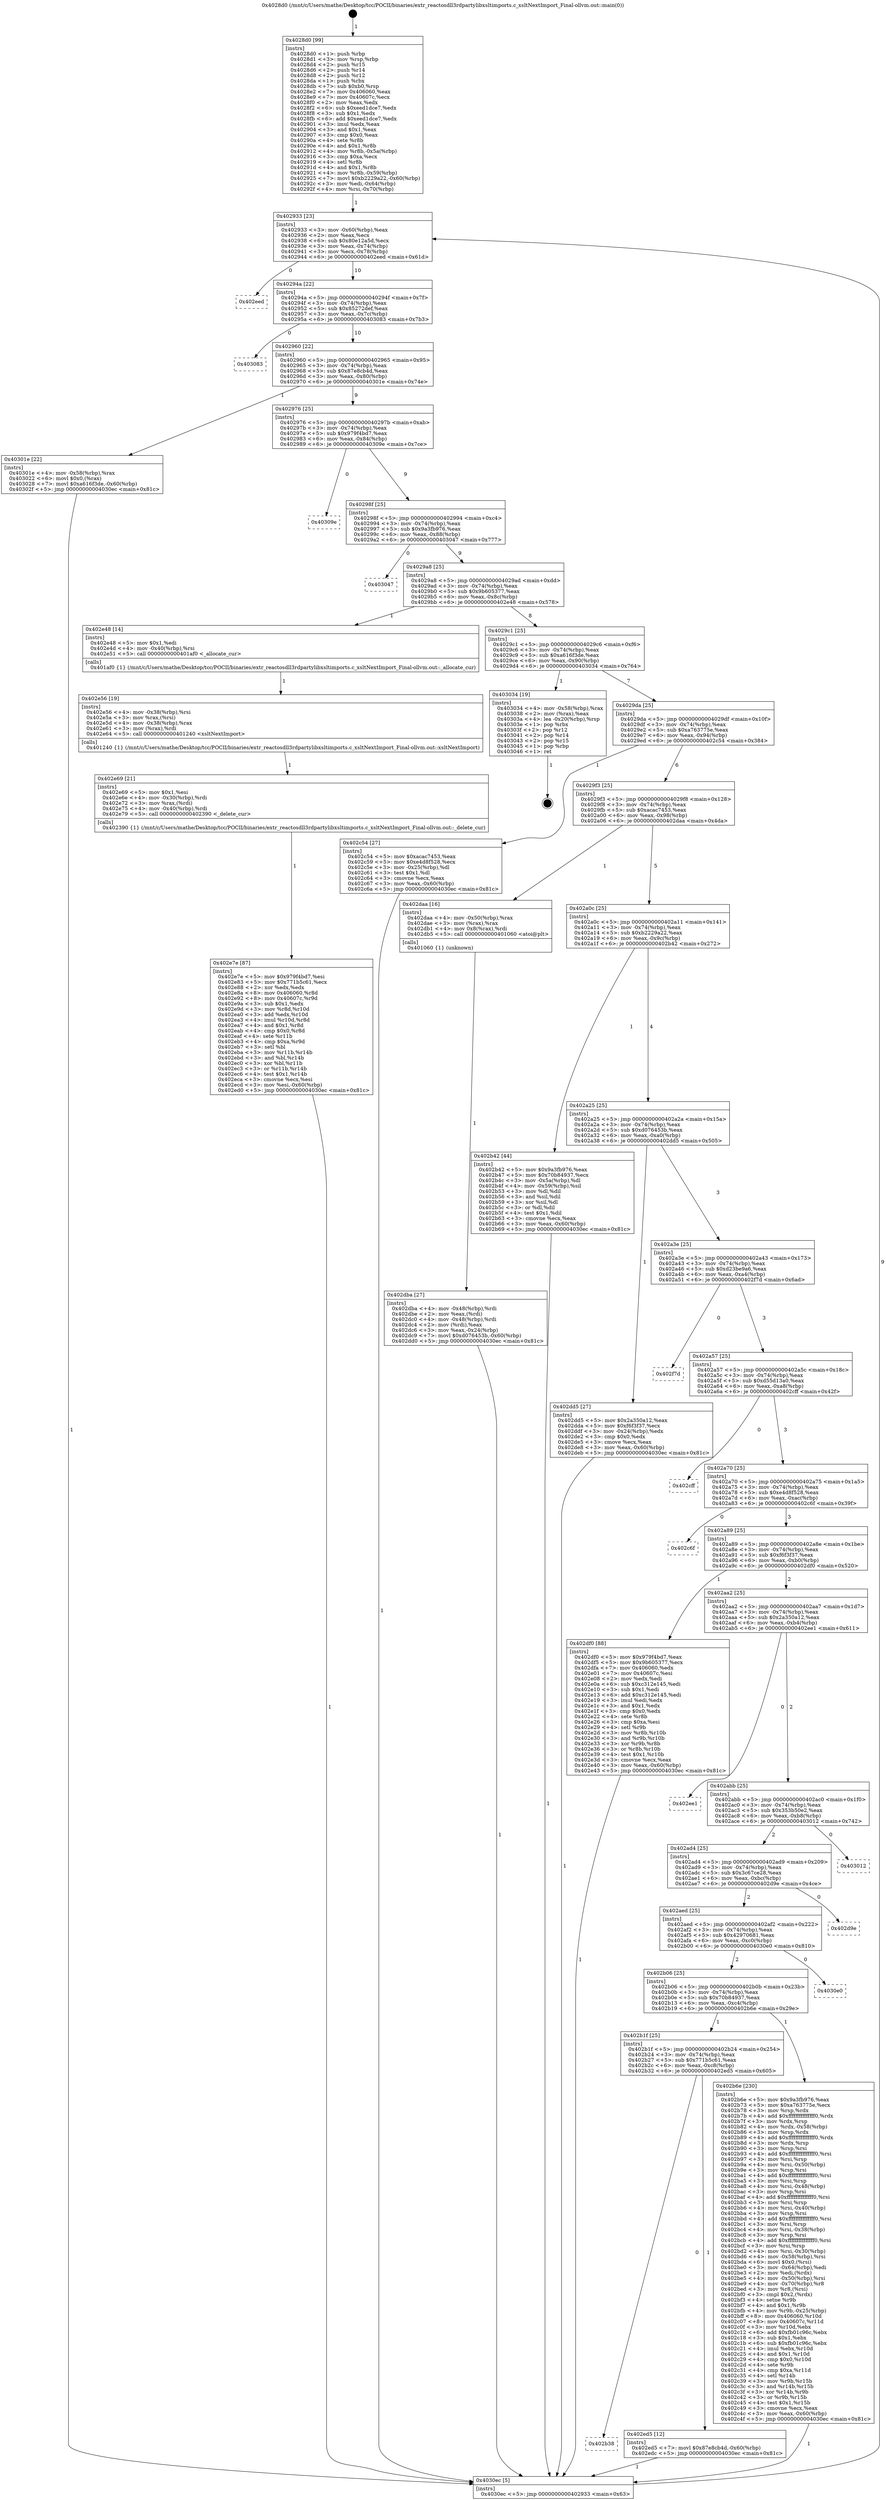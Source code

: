 digraph "0x4028d0" {
  label = "0x4028d0 (/mnt/c/Users/mathe/Desktop/tcc/POCII/binaries/extr_reactosdll3rdpartylibxsltimports.c_xsltNextImport_Final-ollvm.out::main(0))"
  labelloc = "t"
  node[shape=record]

  Entry [label="",width=0.3,height=0.3,shape=circle,fillcolor=black,style=filled]
  "0x402933" [label="{
     0x402933 [23]\l
     | [instrs]\l
     &nbsp;&nbsp;0x402933 \<+3\>: mov -0x60(%rbp),%eax\l
     &nbsp;&nbsp;0x402936 \<+2\>: mov %eax,%ecx\l
     &nbsp;&nbsp;0x402938 \<+6\>: sub $0x80e12a5d,%ecx\l
     &nbsp;&nbsp;0x40293e \<+3\>: mov %eax,-0x74(%rbp)\l
     &nbsp;&nbsp;0x402941 \<+3\>: mov %ecx,-0x78(%rbp)\l
     &nbsp;&nbsp;0x402944 \<+6\>: je 0000000000402eed \<main+0x61d\>\l
  }"]
  "0x402eed" [label="{
     0x402eed\l
  }", style=dashed]
  "0x40294a" [label="{
     0x40294a [22]\l
     | [instrs]\l
     &nbsp;&nbsp;0x40294a \<+5\>: jmp 000000000040294f \<main+0x7f\>\l
     &nbsp;&nbsp;0x40294f \<+3\>: mov -0x74(%rbp),%eax\l
     &nbsp;&nbsp;0x402952 \<+5\>: sub $0x85272def,%eax\l
     &nbsp;&nbsp;0x402957 \<+3\>: mov %eax,-0x7c(%rbp)\l
     &nbsp;&nbsp;0x40295a \<+6\>: je 0000000000403083 \<main+0x7b3\>\l
  }"]
  Exit [label="",width=0.3,height=0.3,shape=circle,fillcolor=black,style=filled,peripheries=2]
  "0x403083" [label="{
     0x403083\l
  }", style=dashed]
  "0x402960" [label="{
     0x402960 [22]\l
     | [instrs]\l
     &nbsp;&nbsp;0x402960 \<+5\>: jmp 0000000000402965 \<main+0x95\>\l
     &nbsp;&nbsp;0x402965 \<+3\>: mov -0x74(%rbp),%eax\l
     &nbsp;&nbsp;0x402968 \<+5\>: sub $0x87e8cb4d,%eax\l
     &nbsp;&nbsp;0x40296d \<+3\>: mov %eax,-0x80(%rbp)\l
     &nbsp;&nbsp;0x402970 \<+6\>: je 000000000040301e \<main+0x74e\>\l
  }"]
  "0x402b38" [label="{
     0x402b38\l
  }", style=dashed]
  "0x40301e" [label="{
     0x40301e [22]\l
     | [instrs]\l
     &nbsp;&nbsp;0x40301e \<+4\>: mov -0x58(%rbp),%rax\l
     &nbsp;&nbsp;0x403022 \<+6\>: movl $0x0,(%rax)\l
     &nbsp;&nbsp;0x403028 \<+7\>: movl $0xa616f3de,-0x60(%rbp)\l
     &nbsp;&nbsp;0x40302f \<+5\>: jmp 00000000004030ec \<main+0x81c\>\l
  }"]
  "0x402976" [label="{
     0x402976 [25]\l
     | [instrs]\l
     &nbsp;&nbsp;0x402976 \<+5\>: jmp 000000000040297b \<main+0xab\>\l
     &nbsp;&nbsp;0x40297b \<+3\>: mov -0x74(%rbp),%eax\l
     &nbsp;&nbsp;0x40297e \<+5\>: sub $0x979f4bd7,%eax\l
     &nbsp;&nbsp;0x402983 \<+6\>: mov %eax,-0x84(%rbp)\l
     &nbsp;&nbsp;0x402989 \<+6\>: je 000000000040309e \<main+0x7ce\>\l
  }"]
  "0x402ed5" [label="{
     0x402ed5 [12]\l
     | [instrs]\l
     &nbsp;&nbsp;0x402ed5 \<+7\>: movl $0x87e8cb4d,-0x60(%rbp)\l
     &nbsp;&nbsp;0x402edc \<+5\>: jmp 00000000004030ec \<main+0x81c\>\l
  }"]
  "0x40309e" [label="{
     0x40309e\l
  }", style=dashed]
  "0x40298f" [label="{
     0x40298f [25]\l
     | [instrs]\l
     &nbsp;&nbsp;0x40298f \<+5\>: jmp 0000000000402994 \<main+0xc4\>\l
     &nbsp;&nbsp;0x402994 \<+3\>: mov -0x74(%rbp),%eax\l
     &nbsp;&nbsp;0x402997 \<+5\>: sub $0x9a3fb976,%eax\l
     &nbsp;&nbsp;0x40299c \<+6\>: mov %eax,-0x88(%rbp)\l
     &nbsp;&nbsp;0x4029a2 \<+6\>: je 0000000000403047 \<main+0x777\>\l
  }"]
  "0x402e7e" [label="{
     0x402e7e [87]\l
     | [instrs]\l
     &nbsp;&nbsp;0x402e7e \<+5\>: mov $0x979f4bd7,%esi\l
     &nbsp;&nbsp;0x402e83 \<+5\>: mov $0x771b5c61,%ecx\l
     &nbsp;&nbsp;0x402e88 \<+2\>: xor %edx,%edx\l
     &nbsp;&nbsp;0x402e8a \<+8\>: mov 0x406060,%r8d\l
     &nbsp;&nbsp;0x402e92 \<+8\>: mov 0x40607c,%r9d\l
     &nbsp;&nbsp;0x402e9a \<+3\>: sub $0x1,%edx\l
     &nbsp;&nbsp;0x402e9d \<+3\>: mov %r8d,%r10d\l
     &nbsp;&nbsp;0x402ea0 \<+3\>: add %edx,%r10d\l
     &nbsp;&nbsp;0x402ea3 \<+4\>: imul %r10d,%r8d\l
     &nbsp;&nbsp;0x402ea7 \<+4\>: and $0x1,%r8d\l
     &nbsp;&nbsp;0x402eab \<+4\>: cmp $0x0,%r8d\l
     &nbsp;&nbsp;0x402eaf \<+4\>: sete %r11b\l
     &nbsp;&nbsp;0x402eb3 \<+4\>: cmp $0xa,%r9d\l
     &nbsp;&nbsp;0x402eb7 \<+3\>: setl %bl\l
     &nbsp;&nbsp;0x402eba \<+3\>: mov %r11b,%r14b\l
     &nbsp;&nbsp;0x402ebd \<+3\>: and %bl,%r14b\l
     &nbsp;&nbsp;0x402ec0 \<+3\>: xor %bl,%r11b\l
     &nbsp;&nbsp;0x402ec3 \<+3\>: or %r11b,%r14b\l
     &nbsp;&nbsp;0x402ec6 \<+4\>: test $0x1,%r14b\l
     &nbsp;&nbsp;0x402eca \<+3\>: cmovne %ecx,%esi\l
     &nbsp;&nbsp;0x402ecd \<+3\>: mov %esi,-0x60(%rbp)\l
     &nbsp;&nbsp;0x402ed0 \<+5\>: jmp 00000000004030ec \<main+0x81c\>\l
  }"]
  "0x403047" [label="{
     0x403047\l
  }", style=dashed]
  "0x4029a8" [label="{
     0x4029a8 [25]\l
     | [instrs]\l
     &nbsp;&nbsp;0x4029a8 \<+5\>: jmp 00000000004029ad \<main+0xdd\>\l
     &nbsp;&nbsp;0x4029ad \<+3\>: mov -0x74(%rbp),%eax\l
     &nbsp;&nbsp;0x4029b0 \<+5\>: sub $0x9b605377,%eax\l
     &nbsp;&nbsp;0x4029b5 \<+6\>: mov %eax,-0x8c(%rbp)\l
     &nbsp;&nbsp;0x4029bb \<+6\>: je 0000000000402e48 \<main+0x578\>\l
  }"]
  "0x402e69" [label="{
     0x402e69 [21]\l
     | [instrs]\l
     &nbsp;&nbsp;0x402e69 \<+5\>: mov $0x1,%esi\l
     &nbsp;&nbsp;0x402e6e \<+4\>: mov -0x30(%rbp),%rdi\l
     &nbsp;&nbsp;0x402e72 \<+3\>: mov %rax,(%rdi)\l
     &nbsp;&nbsp;0x402e75 \<+4\>: mov -0x40(%rbp),%rdi\l
     &nbsp;&nbsp;0x402e79 \<+5\>: call 0000000000402390 \<_delete_cur\>\l
     | [calls]\l
     &nbsp;&nbsp;0x402390 \{1\} (/mnt/c/Users/mathe/Desktop/tcc/POCII/binaries/extr_reactosdll3rdpartylibxsltimports.c_xsltNextImport_Final-ollvm.out::_delete_cur)\l
  }"]
  "0x402e48" [label="{
     0x402e48 [14]\l
     | [instrs]\l
     &nbsp;&nbsp;0x402e48 \<+5\>: mov $0x1,%edi\l
     &nbsp;&nbsp;0x402e4d \<+4\>: mov -0x40(%rbp),%rsi\l
     &nbsp;&nbsp;0x402e51 \<+5\>: call 0000000000401af0 \<_allocate_cur\>\l
     | [calls]\l
     &nbsp;&nbsp;0x401af0 \{1\} (/mnt/c/Users/mathe/Desktop/tcc/POCII/binaries/extr_reactosdll3rdpartylibxsltimports.c_xsltNextImport_Final-ollvm.out::_allocate_cur)\l
  }"]
  "0x4029c1" [label="{
     0x4029c1 [25]\l
     | [instrs]\l
     &nbsp;&nbsp;0x4029c1 \<+5\>: jmp 00000000004029c6 \<main+0xf6\>\l
     &nbsp;&nbsp;0x4029c6 \<+3\>: mov -0x74(%rbp),%eax\l
     &nbsp;&nbsp;0x4029c9 \<+5\>: sub $0xa616f3de,%eax\l
     &nbsp;&nbsp;0x4029ce \<+6\>: mov %eax,-0x90(%rbp)\l
     &nbsp;&nbsp;0x4029d4 \<+6\>: je 0000000000403034 \<main+0x764\>\l
  }"]
  "0x402e56" [label="{
     0x402e56 [19]\l
     | [instrs]\l
     &nbsp;&nbsp;0x402e56 \<+4\>: mov -0x38(%rbp),%rsi\l
     &nbsp;&nbsp;0x402e5a \<+3\>: mov %rax,(%rsi)\l
     &nbsp;&nbsp;0x402e5d \<+4\>: mov -0x38(%rbp),%rax\l
     &nbsp;&nbsp;0x402e61 \<+3\>: mov (%rax),%rdi\l
     &nbsp;&nbsp;0x402e64 \<+5\>: call 0000000000401240 \<xsltNextImport\>\l
     | [calls]\l
     &nbsp;&nbsp;0x401240 \{1\} (/mnt/c/Users/mathe/Desktop/tcc/POCII/binaries/extr_reactosdll3rdpartylibxsltimports.c_xsltNextImport_Final-ollvm.out::xsltNextImport)\l
  }"]
  "0x403034" [label="{
     0x403034 [19]\l
     | [instrs]\l
     &nbsp;&nbsp;0x403034 \<+4\>: mov -0x58(%rbp),%rax\l
     &nbsp;&nbsp;0x403038 \<+2\>: mov (%rax),%eax\l
     &nbsp;&nbsp;0x40303a \<+4\>: lea -0x20(%rbp),%rsp\l
     &nbsp;&nbsp;0x40303e \<+1\>: pop %rbx\l
     &nbsp;&nbsp;0x40303f \<+2\>: pop %r12\l
     &nbsp;&nbsp;0x403041 \<+2\>: pop %r14\l
     &nbsp;&nbsp;0x403043 \<+2\>: pop %r15\l
     &nbsp;&nbsp;0x403045 \<+1\>: pop %rbp\l
     &nbsp;&nbsp;0x403046 \<+1\>: ret\l
  }"]
  "0x4029da" [label="{
     0x4029da [25]\l
     | [instrs]\l
     &nbsp;&nbsp;0x4029da \<+5\>: jmp 00000000004029df \<main+0x10f\>\l
     &nbsp;&nbsp;0x4029df \<+3\>: mov -0x74(%rbp),%eax\l
     &nbsp;&nbsp;0x4029e2 \<+5\>: sub $0xa763775e,%eax\l
     &nbsp;&nbsp;0x4029e7 \<+6\>: mov %eax,-0x94(%rbp)\l
     &nbsp;&nbsp;0x4029ed \<+6\>: je 0000000000402c54 \<main+0x384\>\l
  }"]
  "0x402dba" [label="{
     0x402dba [27]\l
     | [instrs]\l
     &nbsp;&nbsp;0x402dba \<+4\>: mov -0x48(%rbp),%rdi\l
     &nbsp;&nbsp;0x402dbe \<+2\>: mov %eax,(%rdi)\l
     &nbsp;&nbsp;0x402dc0 \<+4\>: mov -0x48(%rbp),%rdi\l
     &nbsp;&nbsp;0x402dc4 \<+2\>: mov (%rdi),%eax\l
     &nbsp;&nbsp;0x402dc6 \<+3\>: mov %eax,-0x24(%rbp)\l
     &nbsp;&nbsp;0x402dc9 \<+7\>: movl $0xd076453b,-0x60(%rbp)\l
     &nbsp;&nbsp;0x402dd0 \<+5\>: jmp 00000000004030ec \<main+0x81c\>\l
  }"]
  "0x402c54" [label="{
     0x402c54 [27]\l
     | [instrs]\l
     &nbsp;&nbsp;0x402c54 \<+5\>: mov $0xacac7453,%eax\l
     &nbsp;&nbsp;0x402c59 \<+5\>: mov $0xe4d8f528,%ecx\l
     &nbsp;&nbsp;0x402c5e \<+3\>: mov -0x25(%rbp),%dl\l
     &nbsp;&nbsp;0x402c61 \<+3\>: test $0x1,%dl\l
     &nbsp;&nbsp;0x402c64 \<+3\>: cmovne %ecx,%eax\l
     &nbsp;&nbsp;0x402c67 \<+3\>: mov %eax,-0x60(%rbp)\l
     &nbsp;&nbsp;0x402c6a \<+5\>: jmp 00000000004030ec \<main+0x81c\>\l
  }"]
  "0x4029f3" [label="{
     0x4029f3 [25]\l
     | [instrs]\l
     &nbsp;&nbsp;0x4029f3 \<+5\>: jmp 00000000004029f8 \<main+0x128\>\l
     &nbsp;&nbsp;0x4029f8 \<+3\>: mov -0x74(%rbp),%eax\l
     &nbsp;&nbsp;0x4029fb \<+5\>: sub $0xacac7453,%eax\l
     &nbsp;&nbsp;0x402a00 \<+6\>: mov %eax,-0x98(%rbp)\l
     &nbsp;&nbsp;0x402a06 \<+6\>: je 0000000000402daa \<main+0x4da\>\l
  }"]
  "0x402b1f" [label="{
     0x402b1f [25]\l
     | [instrs]\l
     &nbsp;&nbsp;0x402b1f \<+5\>: jmp 0000000000402b24 \<main+0x254\>\l
     &nbsp;&nbsp;0x402b24 \<+3\>: mov -0x74(%rbp),%eax\l
     &nbsp;&nbsp;0x402b27 \<+5\>: sub $0x771b5c61,%eax\l
     &nbsp;&nbsp;0x402b2c \<+6\>: mov %eax,-0xc8(%rbp)\l
     &nbsp;&nbsp;0x402b32 \<+6\>: je 0000000000402ed5 \<main+0x605\>\l
  }"]
  "0x402daa" [label="{
     0x402daa [16]\l
     | [instrs]\l
     &nbsp;&nbsp;0x402daa \<+4\>: mov -0x50(%rbp),%rax\l
     &nbsp;&nbsp;0x402dae \<+3\>: mov (%rax),%rax\l
     &nbsp;&nbsp;0x402db1 \<+4\>: mov 0x8(%rax),%rdi\l
     &nbsp;&nbsp;0x402db5 \<+5\>: call 0000000000401060 \<atoi@plt\>\l
     | [calls]\l
     &nbsp;&nbsp;0x401060 \{1\} (unknown)\l
  }"]
  "0x402a0c" [label="{
     0x402a0c [25]\l
     | [instrs]\l
     &nbsp;&nbsp;0x402a0c \<+5\>: jmp 0000000000402a11 \<main+0x141\>\l
     &nbsp;&nbsp;0x402a11 \<+3\>: mov -0x74(%rbp),%eax\l
     &nbsp;&nbsp;0x402a14 \<+5\>: sub $0xb2229a22,%eax\l
     &nbsp;&nbsp;0x402a19 \<+6\>: mov %eax,-0x9c(%rbp)\l
     &nbsp;&nbsp;0x402a1f \<+6\>: je 0000000000402b42 \<main+0x272\>\l
  }"]
  "0x402b6e" [label="{
     0x402b6e [230]\l
     | [instrs]\l
     &nbsp;&nbsp;0x402b6e \<+5\>: mov $0x9a3fb976,%eax\l
     &nbsp;&nbsp;0x402b73 \<+5\>: mov $0xa763775e,%ecx\l
     &nbsp;&nbsp;0x402b78 \<+3\>: mov %rsp,%rdx\l
     &nbsp;&nbsp;0x402b7b \<+4\>: add $0xfffffffffffffff0,%rdx\l
     &nbsp;&nbsp;0x402b7f \<+3\>: mov %rdx,%rsp\l
     &nbsp;&nbsp;0x402b82 \<+4\>: mov %rdx,-0x58(%rbp)\l
     &nbsp;&nbsp;0x402b86 \<+3\>: mov %rsp,%rdx\l
     &nbsp;&nbsp;0x402b89 \<+4\>: add $0xfffffffffffffff0,%rdx\l
     &nbsp;&nbsp;0x402b8d \<+3\>: mov %rdx,%rsp\l
     &nbsp;&nbsp;0x402b90 \<+3\>: mov %rsp,%rsi\l
     &nbsp;&nbsp;0x402b93 \<+4\>: add $0xfffffffffffffff0,%rsi\l
     &nbsp;&nbsp;0x402b97 \<+3\>: mov %rsi,%rsp\l
     &nbsp;&nbsp;0x402b9a \<+4\>: mov %rsi,-0x50(%rbp)\l
     &nbsp;&nbsp;0x402b9e \<+3\>: mov %rsp,%rsi\l
     &nbsp;&nbsp;0x402ba1 \<+4\>: add $0xfffffffffffffff0,%rsi\l
     &nbsp;&nbsp;0x402ba5 \<+3\>: mov %rsi,%rsp\l
     &nbsp;&nbsp;0x402ba8 \<+4\>: mov %rsi,-0x48(%rbp)\l
     &nbsp;&nbsp;0x402bac \<+3\>: mov %rsp,%rsi\l
     &nbsp;&nbsp;0x402baf \<+4\>: add $0xfffffffffffffff0,%rsi\l
     &nbsp;&nbsp;0x402bb3 \<+3\>: mov %rsi,%rsp\l
     &nbsp;&nbsp;0x402bb6 \<+4\>: mov %rsi,-0x40(%rbp)\l
     &nbsp;&nbsp;0x402bba \<+3\>: mov %rsp,%rsi\l
     &nbsp;&nbsp;0x402bbd \<+4\>: add $0xfffffffffffffff0,%rsi\l
     &nbsp;&nbsp;0x402bc1 \<+3\>: mov %rsi,%rsp\l
     &nbsp;&nbsp;0x402bc4 \<+4\>: mov %rsi,-0x38(%rbp)\l
     &nbsp;&nbsp;0x402bc8 \<+3\>: mov %rsp,%rsi\l
     &nbsp;&nbsp;0x402bcb \<+4\>: add $0xfffffffffffffff0,%rsi\l
     &nbsp;&nbsp;0x402bcf \<+3\>: mov %rsi,%rsp\l
     &nbsp;&nbsp;0x402bd2 \<+4\>: mov %rsi,-0x30(%rbp)\l
     &nbsp;&nbsp;0x402bd6 \<+4\>: mov -0x58(%rbp),%rsi\l
     &nbsp;&nbsp;0x402bda \<+6\>: movl $0x0,(%rsi)\l
     &nbsp;&nbsp;0x402be0 \<+3\>: mov -0x64(%rbp),%edi\l
     &nbsp;&nbsp;0x402be3 \<+2\>: mov %edi,(%rdx)\l
     &nbsp;&nbsp;0x402be5 \<+4\>: mov -0x50(%rbp),%rsi\l
     &nbsp;&nbsp;0x402be9 \<+4\>: mov -0x70(%rbp),%r8\l
     &nbsp;&nbsp;0x402bed \<+3\>: mov %r8,(%rsi)\l
     &nbsp;&nbsp;0x402bf0 \<+3\>: cmpl $0x2,(%rdx)\l
     &nbsp;&nbsp;0x402bf3 \<+4\>: setne %r9b\l
     &nbsp;&nbsp;0x402bf7 \<+4\>: and $0x1,%r9b\l
     &nbsp;&nbsp;0x402bfb \<+4\>: mov %r9b,-0x25(%rbp)\l
     &nbsp;&nbsp;0x402bff \<+8\>: mov 0x406060,%r10d\l
     &nbsp;&nbsp;0x402c07 \<+8\>: mov 0x40607c,%r11d\l
     &nbsp;&nbsp;0x402c0f \<+3\>: mov %r10d,%ebx\l
     &nbsp;&nbsp;0x402c12 \<+6\>: add $0xfb01c96c,%ebx\l
     &nbsp;&nbsp;0x402c18 \<+3\>: sub $0x1,%ebx\l
     &nbsp;&nbsp;0x402c1b \<+6\>: sub $0xfb01c96c,%ebx\l
     &nbsp;&nbsp;0x402c21 \<+4\>: imul %ebx,%r10d\l
     &nbsp;&nbsp;0x402c25 \<+4\>: and $0x1,%r10d\l
     &nbsp;&nbsp;0x402c29 \<+4\>: cmp $0x0,%r10d\l
     &nbsp;&nbsp;0x402c2d \<+4\>: sete %r9b\l
     &nbsp;&nbsp;0x402c31 \<+4\>: cmp $0xa,%r11d\l
     &nbsp;&nbsp;0x402c35 \<+4\>: setl %r14b\l
     &nbsp;&nbsp;0x402c39 \<+3\>: mov %r9b,%r15b\l
     &nbsp;&nbsp;0x402c3c \<+3\>: and %r14b,%r15b\l
     &nbsp;&nbsp;0x402c3f \<+3\>: xor %r14b,%r9b\l
     &nbsp;&nbsp;0x402c42 \<+3\>: or %r9b,%r15b\l
     &nbsp;&nbsp;0x402c45 \<+4\>: test $0x1,%r15b\l
     &nbsp;&nbsp;0x402c49 \<+3\>: cmovne %ecx,%eax\l
     &nbsp;&nbsp;0x402c4c \<+3\>: mov %eax,-0x60(%rbp)\l
     &nbsp;&nbsp;0x402c4f \<+5\>: jmp 00000000004030ec \<main+0x81c\>\l
  }"]
  "0x402b42" [label="{
     0x402b42 [44]\l
     | [instrs]\l
     &nbsp;&nbsp;0x402b42 \<+5\>: mov $0x9a3fb976,%eax\l
     &nbsp;&nbsp;0x402b47 \<+5\>: mov $0x70b84937,%ecx\l
     &nbsp;&nbsp;0x402b4c \<+3\>: mov -0x5a(%rbp),%dl\l
     &nbsp;&nbsp;0x402b4f \<+4\>: mov -0x59(%rbp),%sil\l
     &nbsp;&nbsp;0x402b53 \<+3\>: mov %dl,%dil\l
     &nbsp;&nbsp;0x402b56 \<+3\>: and %sil,%dil\l
     &nbsp;&nbsp;0x402b59 \<+3\>: xor %sil,%dl\l
     &nbsp;&nbsp;0x402b5c \<+3\>: or %dl,%dil\l
     &nbsp;&nbsp;0x402b5f \<+4\>: test $0x1,%dil\l
     &nbsp;&nbsp;0x402b63 \<+3\>: cmovne %ecx,%eax\l
     &nbsp;&nbsp;0x402b66 \<+3\>: mov %eax,-0x60(%rbp)\l
     &nbsp;&nbsp;0x402b69 \<+5\>: jmp 00000000004030ec \<main+0x81c\>\l
  }"]
  "0x402a25" [label="{
     0x402a25 [25]\l
     | [instrs]\l
     &nbsp;&nbsp;0x402a25 \<+5\>: jmp 0000000000402a2a \<main+0x15a\>\l
     &nbsp;&nbsp;0x402a2a \<+3\>: mov -0x74(%rbp),%eax\l
     &nbsp;&nbsp;0x402a2d \<+5\>: sub $0xd076453b,%eax\l
     &nbsp;&nbsp;0x402a32 \<+6\>: mov %eax,-0xa0(%rbp)\l
     &nbsp;&nbsp;0x402a38 \<+6\>: je 0000000000402dd5 \<main+0x505\>\l
  }"]
  "0x4030ec" [label="{
     0x4030ec [5]\l
     | [instrs]\l
     &nbsp;&nbsp;0x4030ec \<+5\>: jmp 0000000000402933 \<main+0x63\>\l
  }"]
  "0x4028d0" [label="{
     0x4028d0 [99]\l
     | [instrs]\l
     &nbsp;&nbsp;0x4028d0 \<+1\>: push %rbp\l
     &nbsp;&nbsp;0x4028d1 \<+3\>: mov %rsp,%rbp\l
     &nbsp;&nbsp;0x4028d4 \<+2\>: push %r15\l
     &nbsp;&nbsp;0x4028d6 \<+2\>: push %r14\l
     &nbsp;&nbsp;0x4028d8 \<+2\>: push %r12\l
     &nbsp;&nbsp;0x4028da \<+1\>: push %rbx\l
     &nbsp;&nbsp;0x4028db \<+7\>: sub $0xb0,%rsp\l
     &nbsp;&nbsp;0x4028e2 \<+7\>: mov 0x406060,%eax\l
     &nbsp;&nbsp;0x4028e9 \<+7\>: mov 0x40607c,%ecx\l
     &nbsp;&nbsp;0x4028f0 \<+2\>: mov %eax,%edx\l
     &nbsp;&nbsp;0x4028f2 \<+6\>: sub $0xeed1dce7,%edx\l
     &nbsp;&nbsp;0x4028f8 \<+3\>: sub $0x1,%edx\l
     &nbsp;&nbsp;0x4028fb \<+6\>: add $0xeed1dce7,%edx\l
     &nbsp;&nbsp;0x402901 \<+3\>: imul %edx,%eax\l
     &nbsp;&nbsp;0x402904 \<+3\>: and $0x1,%eax\l
     &nbsp;&nbsp;0x402907 \<+3\>: cmp $0x0,%eax\l
     &nbsp;&nbsp;0x40290a \<+4\>: sete %r8b\l
     &nbsp;&nbsp;0x40290e \<+4\>: and $0x1,%r8b\l
     &nbsp;&nbsp;0x402912 \<+4\>: mov %r8b,-0x5a(%rbp)\l
     &nbsp;&nbsp;0x402916 \<+3\>: cmp $0xa,%ecx\l
     &nbsp;&nbsp;0x402919 \<+4\>: setl %r8b\l
     &nbsp;&nbsp;0x40291d \<+4\>: and $0x1,%r8b\l
     &nbsp;&nbsp;0x402921 \<+4\>: mov %r8b,-0x59(%rbp)\l
     &nbsp;&nbsp;0x402925 \<+7\>: movl $0xb2229a22,-0x60(%rbp)\l
     &nbsp;&nbsp;0x40292c \<+3\>: mov %edi,-0x64(%rbp)\l
     &nbsp;&nbsp;0x40292f \<+4\>: mov %rsi,-0x70(%rbp)\l
  }"]
  "0x402b06" [label="{
     0x402b06 [25]\l
     | [instrs]\l
     &nbsp;&nbsp;0x402b06 \<+5\>: jmp 0000000000402b0b \<main+0x23b\>\l
     &nbsp;&nbsp;0x402b0b \<+3\>: mov -0x74(%rbp),%eax\l
     &nbsp;&nbsp;0x402b0e \<+5\>: sub $0x70b84937,%eax\l
     &nbsp;&nbsp;0x402b13 \<+6\>: mov %eax,-0xc4(%rbp)\l
     &nbsp;&nbsp;0x402b19 \<+6\>: je 0000000000402b6e \<main+0x29e\>\l
  }"]
  "0x402dd5" [label="{
     0x402dd5 [27]\l
     | [instrs]\l
     &nbsp;&nbsp;0x402dd5 \<+5\>: mov $0x2a350a12,%eax\l
     &nbsp;&nbsp;0x402dda \<+5\>: mov $0xf6f3f37,%ecx\l
     &nbsp;&nbsp;0x402ddf \<+3\>: mov -0x24(%rbp),%edx\l
     &nbsp;&nbsp;0x402de2 \<+3\>: cmp $0x0,%edx\l
     &nbsp;&nbsp;0x402de5 \<+3\>: cmove %ecx,%eax\l
     &nbsp;&nbsp;0x402de8 \<+3\>: mov %eax,-0x60(%rbp)\l
     &nbsp;&nbsp;0x402deb \<+5\>: jmp 00000000004030ec \<main+0x81c\>\l
  }"]
  "0x402a3e" [label="{
     0x402a3e [25]\l
     | [instrs]\l
     &nbsp;&nbsp;0x402a3e \<+5\>: jmp 0000000000402a43 \<main+0x173\>\l
     &nbsp;&nbsp;0x402a43 \<+3\>: mov -0x74(%rbp),%eax\l
     &nbsp;&nbsp;0x402a46 \<+5\>: sub $0xd23be9a6,%eax\l
     &nbsp;&nbsp;0x402a4b \<+6\>: mov %eax,-0xa4(%rbp)\l
     &nbsp;&nbsp;0x402a51 \<+6\>: je 0000000000402f7d \<main+0x6ad\>\l
  }"]
  "0x4030e0" [label="{
     0x4030e0\l
  }", style=dashed]
  "0x402f7d" [label="{
     0x402f7d\l
  }", style=dashed]
  "0x402a57" [label="{
     0x402a57 [25]\l
     | [instrs]\l
     &nbsp;&nbsp;0x402a57 \<+5\>: jmp 0000000000402a5c \<main+0x18c\>\l
     &nbsp;&nbsp;0x402a5c \<+3\>: mov -0x74(%rbp),%eax\l
     &nbsp;&nbsp;0x402a5f \<+5\>: sub $0xd55d13a0,%eax\l
     &nbsp;&nbsp;0x402a64 \<+6\>: mov %eax,-0xa8(%rbp)\l
     &nbsp;&nbsp;0x402a6a \<+6\>: je 0000000000402cff \<main+0x42f\>\l
  }"]
  "0x402aed" [label="{
     0x402aed [25]\l
     | [instrs]\l
     &nbsp;&nbsp;0x402aed \<+5\>: jmp 0000000000402af2 \<main+0x222\>\l
     &nbsp;&nbsp;0x402af2 \<+3\>: mov -0x74(%rbp),%eax\l
     &nbsp;&nbsp;0x402af5 \<+5\>: sub $0x42970681,%eax\l
     &nbsp;&nbsp;0x402afa \<+6\>: mov %eax,-0xc0(%rbp)\l
     &nbsp;&nbsp;0x402b00 \<+6\>: je 00000000004030e0 \<main+0x810\>\l
  }"]
  "0x402cff" [label="{
     0x402cff\l
  }", style=dashed]
  "0x402a70" [label="{
     0x402a70 [25]\l
     | [instrs]\l
     &nbsp;&nbsp;0x402a70 \<+5\>: jmp 0000000000402a75 \<main+0x1a5\>\l
     &nbsp;&nbsp;0x402a75 \<+3\>: mov -0x74(%rbp),%eax\l
     &nbsp;&nbsp;0x402a78 \<+5\>: sub $0xe4d8f528,%eax\l
     &nbsp;&nbsp;0x402a7d \<+6\>: mov %eax,-0xac(%rbp)\l
     &nbsp;&nbsp;0x402a83 \<+6\>: je 0000000000402c6f \<main+0x39f\>\l
  }"]
  "0x402d9e" [label="{
     0x402d9e\l
  }", style=dashed]
  "0x402c6f" [label="{
     0x402c6f\l
  }", style=dashed]
  "0x402a89" [label="{
     0x402a89 [25]\l
     | [instrs]\l
     &nbsp;&nbsp;0x402a89 \<+5\>: jmp 0000000000402a8e \<main+0x1be\>\l
     &nbsp;&nbsp;0x402a8e \<+3\>: mov -0x74(%rbp),%eax\l
     &nbsp;&nbsp;0x402a91 \<+5\>: sub $0xf6f3f37,%eax\l
     &nbsp;&nbsp;0x402a96 \<+6\>: mov %eax,-0xb0(%rbp)\l
     &nbsp;&nbsp;0x402a9c \<+6\>: je 0000000000402df0 \<main+0x520\>\l
  }"]
  "0x402ad4" [label="{
     0x402ad4 [25]\l
     | [instrs]\l
     &nbsp;&nbsp;0x402ad4 \<+5\>: jmp 0000000000402ad9 \<main+0x209\>\l
     &nbsp;&nbsp;0x402ad9 \<+3\>: mov -0x74(%rbp),%eax\l
     &nbsp;&nbsp;0x402adc \<+5\>: sub $0x3c67ce28,%eax\l
     &nbsp;&nbsp;0x402ae1 \<+6\>: mov %eax,-0xbc(%rbp)\l
     &nbsp;&nbsp;0x402ae7 \<+6\>: je 0000000000402d9e \<main+0x4ce\>\l
  }"]
  "0x402df0" [label="{
     0x402df0 [88]\l
     | [instrs]\l
     &nbsp;&nbsp;0x402df0 \<+5\>: mov $0x979f4bd7,%eax\l
     &nbsp;&nbsp;0x402df5 \<+5\>: mov $0x9b605377,%ecx\l
     &nbsp;&nbsp;0x402dfa \<+7\>: mov 0x406060,%edx\l
     &nbsp;&nbsp;0x402e01 \<+7\>: mov 0x40607c,%esi\l
     &nbsp;&nbsp;0x402e08 \<+2\>: mov %edx,%edi\l
     &nbsp;&nbsp;0x402e0a \<+6\>: sub $0xc312e145,%edi\l
     &nbsp;&nbsp;0x402e10 \<+3\>: sub $0x1,%edi\l
     &nbsp;&nbsp;0x402e13 \<+6\>: add $0xc312e145,%edi\l
     &nbsp;&nbsp;0x402e19 \<+3\>: imul %edi,%edx\l
     &nbsp;&nbsp;0x402e1c \<+3\>: and $0x1,%edx\l
     &nbsp;&nbsp;0x402e1f \<+3\>: cmp $0x0,%edx\l
     &nbsp;&nbsp;0x402e22 \<+4\>: sete %r8b\l
     &nbsp;&nbsp;0x402e26 \<+3\>: cmp $0xa,%esi\l
     &nbsp;&nbsp;0x402e29 \<+4\>: setl %r9b\l
     &nbsp;&nbsp;0x402e2d \<+3\>: mov %r8b,%r10b\l
     &nbsp;&nbsp;0x402e30 \<+3\>: and %r9b,%r10b\l
     &nbsp;&nbsp;0x402e33 \<+3\>: xor %r9b,%r8b\l
     &nbsp;&nbsp;0x402e36 \<+3\>: or %r8b,%r10b\l
     &nbsp;&nbsp;0x402e39 \<+4\>: test $0x1,%r10b\l
     &nbsp;&nbsp;0x402e3d \<+3\>: cmovne %ecx,%eax\l
     &nbsp;&nbsp;0x402e40 \<+3\>: mov %eax,-0x60(%rbp)\l
     &nbsp;&nbsp;0x402e43 \<+5\>: jmp 00000000004030ec \<main+0x81c\>\l
  }"]
  "0x402aa2" [label="{
     0x402aa2 [25]\l
     | [instrs]\l
     &nbsp;&nbsp;0x402aa2 \<+5\>: jmp 0000000000402aa7 \<main+0x1d7\>\l
     &nbsp;&nbsp;0x402aa7 \<+3\>: mov -0x74(%rbp),%eax\l
     &nbsp;&nbsp;0x402aaa \<+5\>: sub $0x2a350a12,%eax\l
     &nbsp;&nbsp;0x402aaf \<+6\>: mov %eax,-0xb4(%rbp)\l
     &nbsp;&nbsp;0x402ab5 \<+6\>: je 0000000000402ee1 \<main+0x611\>\l
  }"]
  "0x403012" [label="{
     0x403012\l
  }", style=dashed]
  "0x402ee1" [label="{
     0x402ee1\l
  }", style=dashed]
  "0x402abb" [label="{
     0x402abb [25]\l
     | [instrs]\l
     &nbsp;&nbsp;0x402abb \<+5\>: jmp 0000000000402ac0 \<main+0x1f0\>\l
     &nbsp;&nbsp;0x402ac0 \<+3\>: mov -0x74(%rbp),%eax\l
     &nbsp;&nbsp;0x402ac3 \<+5\>: sub $0x353b50e2,%eax\l
     &nbsp;&nbsp;0x402ac8 \<+6\>: mov %eax,-0xb8(%rbp)\l
     &nbsp;&nbsp;0x402ace \<+6\>: je 0000000000403012 \<main+0x742\>\l
  }"]
  Entry -> "0x4028d0" [label=" 1"]
  "0x402933" -> "0x402eed" [label=" 0"]
  "0x402933" -> "0x40294a" [label=" 10"]
  "0x403034" -> Exit [label=" 1"]
  "0x40294a" -> "0x403083" [label=" 0"]
  "0x40294a" -> "0x402960" [label=" 10"]
  "0x40301e" -> "0x4030ec" [label=" 1"]
  "0x402960" -> "0x40301e" [label=" 1"]
  "0x402960" -> "0x402976" [label=" 9"]
  "0x402ed5" -> "0x4030ec" [label=" 1"]
  "0x402976" -> "0x40309e" [label=" 0"]
  "0x402976" -> "0x40298f" [label=" 9"]
  "0x402b1f" -> "0x402b38" [label=" 0"]
  "0x40298f" -> "0x403047" [label=" 0"]
  "0x40298f" -> "0x4029a8" [label=" 9"]
  "0x402b1f" -> "0x402ed5" [label=" 1"]
  "0x4029a8" -> "0x402e48" [label=" 1"]
  "0x4029a8" -> "0x4029c1" [label=" 8"]
  "0x402e7e" -> "0x4030ec" [label=" 1"]
  "0x4029c1" -> "0x403034" [label=" 1"]
  "0x4029c1" -> "0x4029da" [label=" 7"]
  "0x402e69" -> "0x402e7e" [label=" 1"]
  "0x4029da" -> "0x402c54" [label=" 1"]
  "0x4029da" -> "0x4029f3" [label=" 6"]
  "0x402e56" -> "0x402e69" [label=" 1"]
  "0x4029f3" -> "0x402daa" [label=" 1"]
  "0x4029f3" -> "0x402a0c" [label=" 5"]
  "0x402e48" -> "0x402e56" [label=" 1"]
  "0x402a0c" -> "0x402b42" [label=" 1"]
  "0x402a0c" -> "0x402a25" [label=" 4"]
  "0x402b42" -> "0x4030ec" [label=" 1"]
  "0x4028d0" -> "0x402933" [label=" 1"]
  "0x4030ec" -> "0x402933" [label=" 9"]
  "0x402df0" -> "0x4030ec" [label=" 1"]
  "0x402a25" -> "0x402dd5" [label=" 1"]
  "0x402a25" -> "0x402a3e" [label=" 3"]
  "0x402dba" -> "0x4030ec" [label=" 1"]
  "0x402a3e" -> "0x402f7d" [label=" 0"]
  "0x402a3e" -> "0x402a57" [label=" 3"]
  "0x402daa" -> "0x402dba" [label=" 1"]
  "0x402a57" -> "0x402cff" [label=" 0"]
  "0x402a57" -> "0x402a70" [label=" 3"]
  "0x402b6e" -> "0x4030ec" [label=" 1"]
  "0x402a70" -> "0x402c6f" [label=" 0"]
  "0x402a70" -> "0x402a89" [label=" 3"]
  "0x402b06" -> "0x402b1f" [label=" 1"]
  "0x402a89" -> "0x402df0" [label=" 1"]
  "0x402a89" -> "0x402aa2" [label=" 2"]
  "0x402dd5" -> "0x4030ec" [label=" 1"]
  "0x402aa2" -> "0x402ee1" [label=" 0"]
  "0x402aa2" -> "0x402abb" [label=" 2"]
  "0x402aed" -> "0x402b06" [label=" 2"]
  "0x402abb" -> "0x403012" [label=" 0"]
  "0x402abb" -> "0x402ad4" [label=" 2"]
  "0x402b06" -> "0x402b6e" [label=" 1"]
  "0x402ad4" -> "0x402d9e" [label=" 0"]
  "0x402ad4" -> "0x402aed" [label=" 2"]
  "0x402c54" -> "0x4030ec" [label=" 1"]
  "0x402aed" -> "0x4030e0" [label=" 0"]
}
